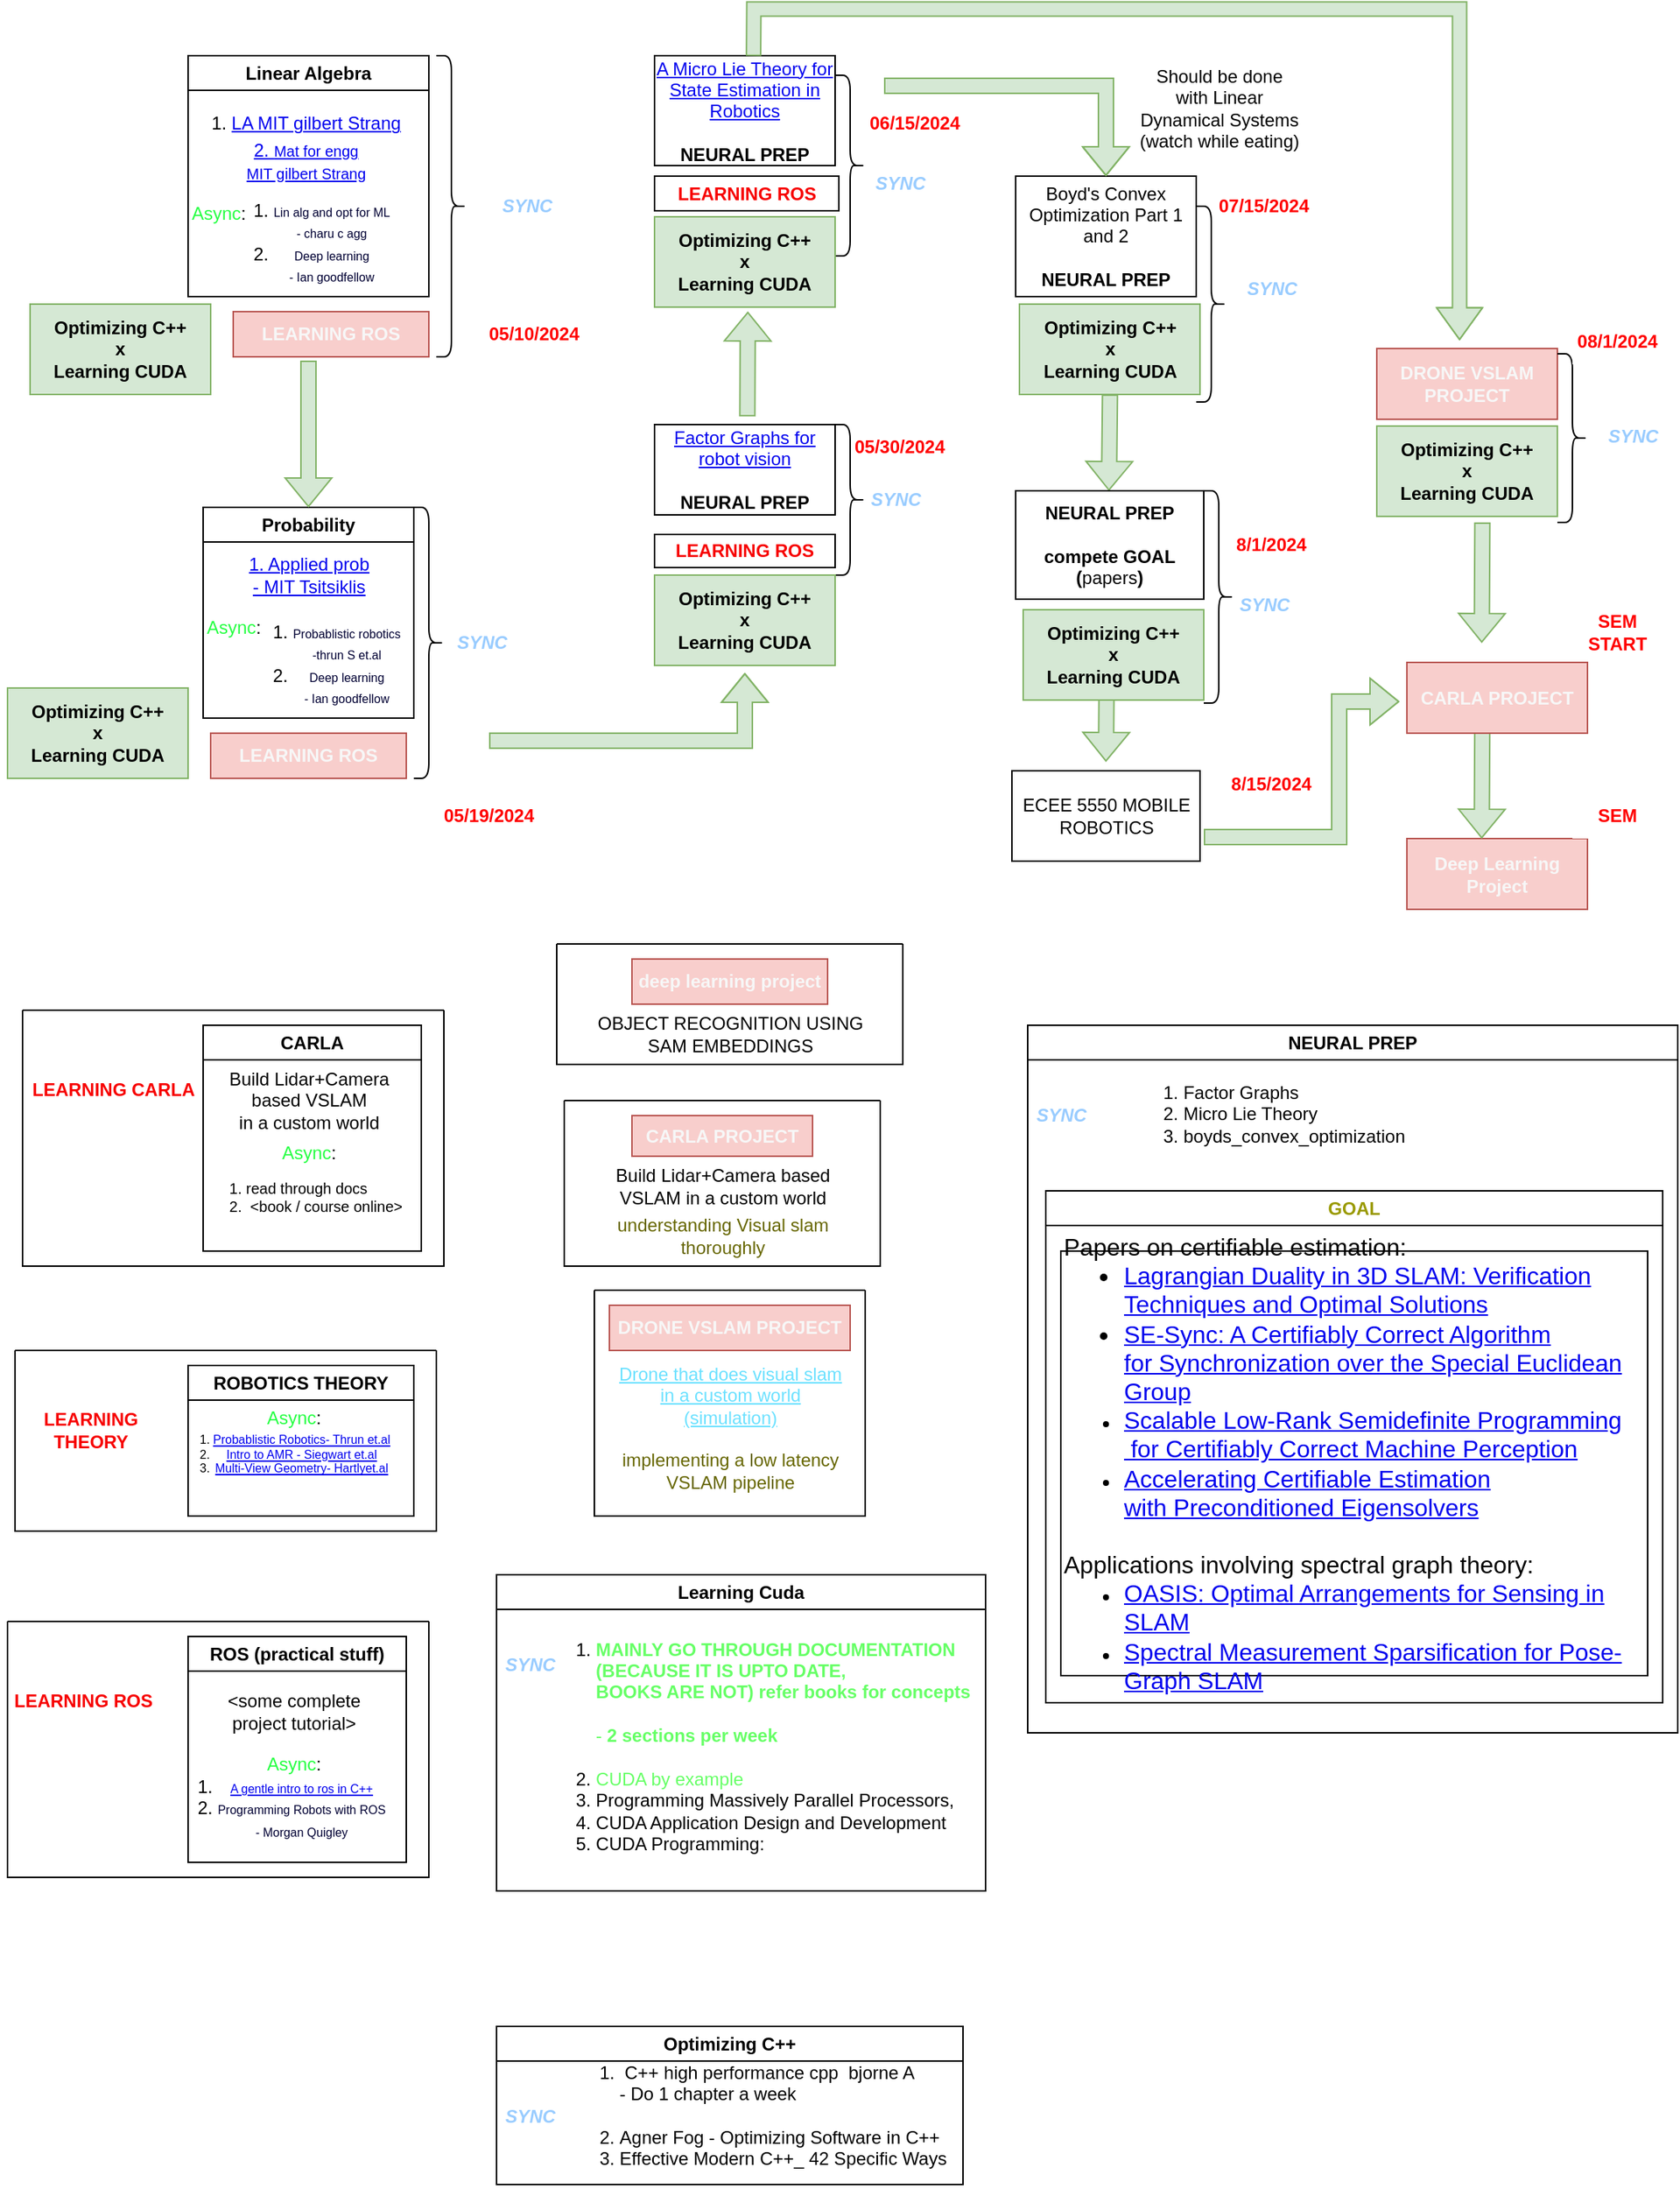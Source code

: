 <mxfile version="24.3.1" type="github">
  <diagram id="C5RBs43oDa-KdzZeNtuy" name="Page-1">
    <mxGraphModel dx="-995" dy="336" grid="1" gridSize="10" guides="1" tooltips="1" connect="1" arrows="1" fold="1" page="1" pageScale="1" pageWidth="827" pageHeight="1169" math="0" shadow="0">
      <root>
        <mxCell id="WIyWlLk6GJQsqaUBKTNV-0" />
        <mxCell id="WIyWlLk6GJQsqaUBKTNV-1" parent="WIyWlLk6GJQsqaUBKTNV-0" />
        <mxCell id="WCqFs-Lxz6n811bPiyBm-0" value="Learning Cuda" style="swimlane;whiteSpace=wrap;html=1;" parent="WIyWlLk6GJQsqaUBKTNV-1" vertex="1">
          <mxGeometry x="2280" y="1210" width="325" height="210" as="geometry" />
        </mxCell>
        <mxCell id="WCqFs-Lxz6n811bPiyBm-3" value="&lt;ol&gt;&lt;li style=&quot;text-align: left;&quot;&gt;&lt;span style=&quot;background-color: initial;&quot;&gt;&lt;font color=&quot;#66ff66&quot;&gt;&lt;b&gt;MAINLY GO THROUGH DOCUMENTATION &lt;/b&gt;&lt;br&gt;&lt;b&gt;(BECAUSE IT IS UPTO DATE, &lt;/b&gt;&lt;br&gt;&lt;b&gt;BOOKS ARE NOT) refer books for concepts&lt;/b&gt;&lt;br&gt;&lt;br&gt;- &lt;b&gt;2 sections per week&lt;br&gt;&lt;br&gt;&lt;/b&gt;&lt;/font&gt;&lt;/span&gt;&lt;/li&gt;&lt;li style=&quot;text-align: left;&quot;&gt;&lt;span style=&quot;background-color: initial;&quot;&gt;&lt;font color=&quot;#66ff66&quot;&gt;CUDA by example&lt;/font&gt;&lt;/span&gt;&lt;/li&gt;&lt;li style=&quot;text-align: left;&quot;&gt;&lt;span style=&quot;background-color: initial;&quot;&gt;Programming Massively Parallel Processors,&lt;/span&gt;&lt;br&gt;&lt;/li&gt;&lt;li style=&quot;text-align: left;&quot;&gt;CUDA Application Design and Development&amp;nbsp;&lt;br&gt;&lt;/li&gt;&lt;li style=&quot;text-align: left;&quot;&gt;CUDA Programming:&amp;nbsp;&lt;br&gt;&lt;/li&gt;&lt;/ol&gt;" style="text;html=1;align=center;verticalAlign=middle;resizable=0;points=[];autosize=1;strokeColor=none;fillColor=none;spacingTop=-7;spacingBottom=-4;" parent="WCqFs-Lxz6n811bPiyBm-0" vertex="1">
          <mxGeometry x="15" y="30" width="310" height="170" as="geometry" />
        </mxCell>
        <mxCell id="WCqFs-Lxz6n811bPiyBm-298" value="&lt;b&gt;&lt;font color=&quot;#99ccff&quot;&gt;&lt;i&gt;SYNC&lt;/i&gt;&lt;/font&gt;&lt;/b&gt;" style="text;html=1;align=center;verticalAlign=middle;resizable=0;points=[];autosize=1;strokeColor=none;fillColor=none;" parent="WCqFs-Lxz6n811bPiyBm-0" vertex="1">
          <mxGeometry x="-8" y="45" width="60" height="30" as="geometry" />
        </mxCell>
        <mxCell id="WCqFs-Lxz6n811bPiyBm-224" value="Probability" style="swimlane;whiteSpace=wrap;html=1;" parent="WIyWlLk6GJQsqaUBKTNV-1" vertex="1">
          <mxGeometry x="2085" y="501" width="140" height="140" as="geometry" />
        </mxCell>
        <mxCell id="WCqFs-Lxz6n811bPiyBm-225" value="&lt;a href=&quot;https://ocw.mit.edu/courses/6-041-probabilistic-systems-analysis-and-applied-probability-fall-2010/video_galleries/video-lectures/&quot;&gt;1. Applied prob&lt;br&gt;- MIT Tsitsiklis&lt;/a&gt;" style="text;html=1;align=center;verticalAlign=middle;resizable=0;points=[];autosize=1;strokeColor=none;fillColor=none;" parent="WCqFs-Lxz6n811bPiyBm-224" vertex="1">
          <mxGeometry x="20" y="25" width="100" height="40" as="geometry" />
        </mxCell>
        <mxCell id="WCqFs-Lxz6n811bPiyBm-226" value="&lt;ol&gt;&lt;li&gt;&lt;font style=&quot;font-size: 8px;&quot; color=&quot;#000033&quot;&gt;Probablistic robotics&lt;br&gt;-thrun S et.al&lt;br&gt;&lt;/font&gt;&lt;/li&gt;&lt;li&gt;&lt;font style=&quot;font-size: 8px;&quot; color=&quot;#000033&quot;&gt;Deep learning &lt;br&gt;- Ian goodfellow&lt;br&gt;&lt;/font&gt;&lt;/li&gt;&lt;/ol&gt;" style="text;html=1;align=center;verticalAlign=middle;resizable=0;points=[];autosize=1;strokeColor=none;fillColor=none;spacingTop=-7;spacingBottom=-4;" parent="WCqFs-Lxz6n811bPiyBm-224" vertex="1">
          <mxGeometry x="10" y="65" width="130" height="80" as="geometry" />
        </mxCell>
        <mxCell id="WCqFs-Lxz6n811bPiyBm-227" value="&lt;a href=&quot;https://www.cs.cmu.edu/~kaess/pub/Dellaert17fnt.pdf&quot;&gt;Factor Graphs for robot vision&lt;/a&gt;&lt;br&gt;&lt;br&gt;&lt;b&gt;NEURAL PREP&lt;/b&gt;" style="rounded=0;whiteSpace=wrap;html=1;" parent="WIyWlLk6GJQsqaUBKTNV-1" vertex="1">
          <mxGeometry x="2385" y="446" width="120" height="60" as="geometry" />
        </mxCell>
        <mxCell id="WCqFs-Lxz6n811bPiyBm-228" value="&lt;a href=&quot;https://arxiv.org/pdf/1812.015.pdf&quot;&gt;A Micro Lie Theory for State Estimation in Robotics&lt;/a&gt;&lt;br&gt;&lt;br&gt;&lt;b&gt;NEURAL PREP&lt;/b&gt;" style="rounded=0;whiteSpace=wrap;html=1;" parent="WIyWlLk6GJQsqaUBKTNV-1" vertex="1">
          <mxGeometry x="2385" y="201" width="120" height="73" as="geometry" />
        </mxCell>
        <mxCell id="WCqFs-Lxz6n811bPiyBm-229" value="Linear Algebra" style="swimlane;whiteSpace=wrap;html=1;" parent="WIyWlLk6GJQsqaUBKTNV-1" vertex="1">
          <mxGeometry x="2075" y="201" width="160" height="160" as="geometry" />
        </mxCell>
        <mxCell id="WCqFs-Lxz6n811bPiyBm-230" value="1. &lt;a href=&quot;https://ocw.mit.edu/courses/18-06sc-linear-algebra-fall-2011/&quot;&gt;LA MIT gilbert Strang&lt;/a&gt;" style="text;html=1;align=center;verticalAlign=middle;resizable=0;points=[];autosize=1;strokeColor=none;fillColor=none;" parent="WCqFs-Lxz6n811bPiyBm-229" vertex="1">
          <mxGeometry x="2.5" y="30" width="150" height="30" as="geometry" />
        </mxCell>
        <mxCell id="WCqFs-Lxz6n811bPiyBm-231" value="&lt;font color=&quot;#26ff43&quot;&gt;Async&lt;/font&gt;:" style="text;html=1;align=center;verticalAlign=middle;resizable=0;points=[];autosize=1;strokeColor=none;fillColor=none;" parent="WCqFs-Lxz6n811bPiyBm-229" vertex="1">
          <mxGeometry x="-10" y="90" width="60" height="30" as="geometry" />
        </mxCell>
        <mxCell id="WCqFs-Lxz6n811bPiyBm-232" value="&lt;ol&gt;&lt;li&gt;&lt;font style=&quot;font-size: 8px;&quot; color=&quot;#000033&quot;&gt;Lin alg and opt for ML&lt;br&gt;- charu c agg&lt;/font&gt;&lt;/li&gt;&lt;li&gt;&lt;font style=&quot;font-size: 8px;&quot; color=&quot;#000033&quot;&gt;Deep learning &lt;br&gt;- Ian goodfellow&lt;br&gt;&lt;/font&gt;&lt;/li&gt;&lt;/ol&gt;" style="text;html=1;align=center;verticalAlign=middle;resizable=0;points=[];autosize=1;strokeColor=none;fillColor=none;spacingTop=-7;spacingBottom=-4;" parent="WCqFs-Lxz6n811bPiyBm-229" vertex="1">
          <mxGeometry x="5" y="85" width="140" height="80" as="geometry" />
        </mxCell>
        <mxCell id="WCqFs-Lxz6n811bPiyBm-233" value="&lt;a href=&quot;https://ocw.mit.edu/courses/18-065-matrix-methods-in-data-analysis-signal-processing-and-machine-learning-spring-2018/&quot;&gt;2. &lt;font style=&quot;font-size: 10px;&quot;&gt;Mat for engg &lt;br&gt;MIT gilbert Strang&lt;/font&gt;&lt;/a&gt;" style="text;html=1;align=center;verticalAlign=middle;resizable=0;points=[];autosize=1;strokeColor=none;fillColor=none;" parent="WCqFs-Lxz6n811bPiyBm-229" vertex="1">
          <mxGeometry x="27.5" y="50" width="100" height="40" as="geometry" />
        </mxCell>
        <mxCell id="WCqFs-Lxz6n811bPiyBm-234" value="" style="shape=curlyBracket;whiteSpace=wrap;html=1;rounded=1;flipH=1;labelPosition=right;verticalLabelPosition=middle;align=left;verticalAlign=middle;size=0.5;" parent="WIyWlLk6GJQsqaUBKTNV-1" vertex="1">
          <mxGeometry x="2505" y="446" width="20" height="100" as="geometry" />
        </mxCell>
        <mxCell id="WCqFs-Lxz6n811bPiyBm-235" value="&lt;b&gt;&lt;font color=&quot;#99ccff&quot;&gt;&lt;i&gt;SYNC&lt;/i&gt;&lt;/font&gt;&lt;/b&gt;" style="text;html=1;align=center;verticalAlign=middle;resizable=0;points=[];autosize=1;strokeColor=none;fillColor=none;" parent="WIyWlLk6GJQsqaUBKTNV-1" vertex="1">
          <mxGeometry x="2515" y="481" width="60" height="30" as="geometry" />
        </mxCell>
        <mxCell id="WCqFs-Lxz6n811bPiyBm-236" value="ROBOTICS THEORY" style="swimlane;whiteSpace=wrap;html=1;" parent="WIyWlLk6GJQsqaUBKTNV-1" vertex="1">
          <mxGeometry x="2075" y="1071" width="150" height="100" as="geometry" />
        </mxCell>
        <mxCell id="WCqFs-Lxz6n811bPiyBm-237" value="&lt;font color=&quot;#26ff43&quot;&gt;Async&lt;/font&gt;:" style="text;html=1;align=center;verticalAlign=middle;resizable=0;points=[];autosize=1;strokeColor=none;fillColor=none;" parent="WCqFs-Lxz6n811bPiyBm-236" vertex="1">
          <mxGeometry x="40" y="20" width="60" height="30" as="geometry" />
        </mxCell>
        <mxCell id="WCqFs-Lxz6n811bPiyBm-238" value="" style="swimlane;startSize=0;" parent="WIyWlLk6GJQsqaUBKTNV-1" vertex="1">
          <mxGeometry x="1960" y="1061" width="280" height="120" as="geometry" />
        </mxCell>
        <mxCell id="WCqFs-Lxz6n811bPiyBm-239" value="&lt;ol style=&quot;font-size: 8px;&quot;&gt;&lt;li&gt;&lt;font color=&quot;#000033&quot; style=&quot;font-size: 8px;&quot;&gt;&lt;a href=&quot;https://docs.ufpr.br/~danielsantos/ProbabilisticRobotics.pdf&quot;&gt;Probablistic Robotics- Thrun et.al&lt;/a&gt;&lt;/font&gt;&lt;br&gt;&lt;/li&gt;&lt;li&gt;&lt;font style=&quot;font-size: 8px;&quot; color=&quot;#000033&quot;&gt;&lt;a href=&quot;https://www.ucg.ac.me/skladiste/blog_13268/objava_56689/fajlovi/Introduction%20to%20Autonomous%20Mobile%20Robots%20book.pdf&quot;&gt;Intro to AMR - Siegwart et.al&lt;/a&gt;&lt;/font&gt;&lt;/li&gt;&lt;li&gt;&lt;a href=&quot;http://www.r-5.org/files/books/computers/algo-list/image-processing/vision/Richard_Hartley_Andrew_Zisserman-Multiple_View_Geometry_in_Computer_Vision-EN.pdf&quot;&gt;&lt;font style=&quot;font-size: 8px;&quot;&gt;Multi-View Geometry- Hartlyet.al&lt;br&gt;&lt;/font&gt;&lt;/a&gt;&lt;font color=&quot;#b5739d&quot;&gt;&lt;/font&gt;&lt;/li&gt;&lt;/ol&gt;" style="text;html=1;align=center;verticalAlign=middle;resizable=0;points=[];autosize=1;strokeColor=none;fillColor=none;spacingTop=-7;spacingBottom=-4;" parent="WCqFs-Lxz6n811bPiyBm-238" vertex="1">
          <mxGeometry x="80" y="50" width="180" height="40" as="geometry" />
        </mxCell>
        <mxCell id="WCqFs-Lxz6n811bPiyBm-240" value="&lt;font color=&quot;#f70000&quot;&gt;&lt;b&gt;LEARNING &lt;br&gt;THEORY&lt;br&gt;&lt;/b&gt;&lt;/font&gt;" style="text;html=1;align=center;verticalAlign=middle;resizable=0;points=[];autosize=1;strokeColor=none;fillColor=none;" parent="WIyWlLk6GJQsqaUBKTNV-1" vertex="1">
          <mxGeometry x="1970" y="1094" width="80" height="40" as="geometry" />
        </mxCell>
        <mxCell id="WCqFs-Lxz6n811bPiyBm-242" value="" style="shape=curlyBracket;whiteSpace=wrap;html=1;rounded=1;flipH=1;labelPosition=right;verticalLabelPosition=middle;align=left;verticalAlign=middle;size=0.5;" parent="WIyWlLk6GJQsqaUBKTNV-1" vertex="1">
          <mxGeometry x="2505" y="214" width="20" height="120" as="geometry" />
        </mxCell>
        <mxCell id="WCqFs-Lxz6n811bPiyBm-243" value="&lt;b&gt;&lt;font color=&quot;#99ccff&quot;&gt;&lt;i&gt;SYNC&lt;/i&gt;&lt;/font&gt;&lt;/b&gt;" style="text;html=1;align=center;verticalAlign=middle;resizable=0;points=[];autosize=1;strokeColor=none;fillColor=none;" parent="WIyWlLk6GJQsqaUBKTNV-1" vertex="1">
          <mxGeometry x="2517.5" y="271" width="60" height="30" as="geometry" />
        </mxCell>
        <mxCell id="WCqFs-Lxz6n811bPiyBm-245" value="&lt;b&gt;CARLA&lt;/b&gt;" style="swimlane;whiteSpace=wrap;html=1;" parent="WIyWlLk6GJQsqaUBKTNV-1" vertex="1">
          <mxGeometry x="2085" y="845" width="145" height="150" as="geometry" />
        </mxCell>
        <mxCell id="WCqFs-Lxz6n811bPiyBm-246" value="&lt;font color=&quot;#26ff43&quot;&gt;Async&lt;/font&gt;:" style="text;html=1;align=center;verticalAlign=middle;resizable=0;points=[];autosize=1;strokeColor=none;fillColor=none;" parent="WCqFs-Lxz6n811bPiyBm-245" vertex="1">
          <mxGeometry x="40" y="70" width="60" height="30" as="geometry" />
        </mxCell>
        <mxCell id="WCqFs-Lxz6n811bPiyBm-247" value="Build Lidar+Camera&lt;br&gt;based VSLAM &lt;br&gt;in a custom world" style="text;html=1;align=center;verticalAlign=middle;resizable=0;points=[];autosize=1;strokeColor=none;fillColor=none;" parent="WCqFs-Lxz6n811bPiyBm-245" vertex="1">
          <mxGeometry x="5" y="20" width="130" height="60" as="geometry" />
        </mxCell>
        <mxCell id="WCqFs-Lxz6n811bPiyBm-248" value="" style="swimlane;startSize=0;" parent="WIyWlLk6GJQsqaUBKTNV-1" vertex="1">
          <mxGeometry x="1965" y="835" width="280" height="170" as="geometry" />
        </mxCell>
        <mxCell id="WCqFs-Lxz6n811bPiyBm-249" value="&lt;font color=&quot;#f70000&quot;&gt;&lt;b&gt;LEARNING CARLA&lt;/b&gt;&lt;/font&gt;" style="text;html=1;align=center;verticalAlign=middle;resizable=0;points=[];autosize=1;strokeColor=none;fillColor=none;" parent="WCqFs-Lxz6n811bPiyBm-248" vertex="1">
          <mxGeometry y="38" width="120" height="30" as="geometry" />
        </mxCell>
        <mxCell id="WCqFs-Lxz6n811bPiyBm-250" value="&lt;ol style=&quot;font-size: 11px;&quot;&gt;&lt;li style=&quot;font-size: 10px;&quot;&gt;&lt;div align=&quot;left&quot;&gt;&lt;font style=&quot;font-size: 10px;&quot;&gt;read through docs&lt;/font&gt;&lt;/div&gt;&lt;/li&gt;&lt;li style=&quot;font-size: 10px;&quot;&gt;&lt;div align=&quot;left&quot;&gt;&lt;font style=&quot;font-size: 10px;&quot;&gt;&amp;nbsp;&amp;lt;book / course online&amp;gt;&lt;/font&gt;&lt;/div&gt;&lt;/li&gt;&lt;/ol&gt;" style="text;html=1;align=center;verticalAlign=middle;resizable=0;points=[];autosize=1;strokeColor=none;fillColor=none;spacingTop=-7;spacingBottom=-4;" parent="WCqFs-Lxz6n811bPiyBm-248" vertex="1">
          <mxGeometry x="95" y="105" width="170" height="40" as="geometry" />
        </mxCell>
        <mxCell id="WCqFs-Lxz6n811bPiyBm-251" value="" style="swimlane;startSize=0;" parent="WIyWlLk6GJQsqaUBKTNV-1" vertex="1">
          <mxGeometry x="2325" y="895" width="210" height="110" as="geometry" />
        </mxCell>
        <mxCell id="WCqFs-Lxz6n811bPiyBm-252" value="&lt;font color=&quot;#f7f7f7&quot;&gt;&lt;b&gt;CARLA PROJECT&lt;br&gt;&lt;/b&gt;&lt;/font&gt;" style="whiteSpace=wrap;html=1;fillColor=#f8cecc;strokeColor=#b85450;" parent="WCqFs-Lxz6n811bPiyBm-251" vertex="1">
          <mxGeometry x="45" y="10" width="120" height="27" as="geometry" />
        </mxCell>
        <mxCell id="WCqFs-Lxz6n811bPiyBm-253" value="Build Lidar+Camera based &lt;br&gt;VSLAM in a custom world" style="text;html=1;align=center;verticalAlign=middle;resizable=0;points=[];autosize=1;strokeColor=none;fillColor=none;" parent="WCqFs-Lxz6n811bPiyBm-251" vertex="1">
          <mxGeometry x="20" y="37" width="170" height="40" as="geometry" />
        </mxCell>
        <mxCell id="WCqFs-Lxz6n811bPiyBm-254" value="&lt;font color=&quot;#666600&quot;&gt;understanding Visual slam &lt;br&gt;thoroughly&lt;br&gt;&lt;/font&gt;" style="text;html=1;align=center;verticalAlign=middle;resizable=0;points=[];autosize=1;strokeColor=none;fillColor=none;" parent="WCqFs-Lxz6n811bPiyBm-251" vertex="1">
          <mxGeometry x="20" y="70" width="170" height="40" as="geometry" />
        </mxCell>
        <mxCell id="WCqFs-Lxz6n811bPiyBm-255" value="" style="swimlane;startSize=0;" parent="WIyWlLk6GJQsqaUBKTNV-1" vertex="1">
          <mxGeometry x="2345" y="1021" width="180" height="150" as="geometry" />
        </mxCell>
        <mxCell id="WCqFs-Lxz6n811bPiyBm-256" value="&lt;font color=&quot;#f7f7f7&quot;&gt;&lt;b&gt;DRONE VSLAM PROJECT&lt;br&gt;&lt;/b&gt;&lt;/font&gt;" style="whiteSpace=wrap;html=1;fillColor=#f8cecc;strokeColor=#b85450;" parent="WCqFs-Lxz6n811bPiyBm-255" vertex="1">
          <mxGeometry x="10" y="10" width="160" height="30" as="geometry" />
        </mxCell>
        <UserObject label="&lt;font color=&quot;#6be1ff&quot;&gt;&lt;u&gt;Drone that does visual slam&lt;br&gt;in a custom world&lt;br&gt;(simulation)&lt;/u&gt;&lt;/font&gt;" link="https://github.com/TimboKZ/caltech_samaritan" id="WCqFs-Lxz6n811bPiyBm-257">
          <mxCell style="text;html=1;align=center;verticalAlign=middle;resizable=0;points=[];autosize=1;strokeColor=none;fillColor=none;" parent="WCqFs-Lxz6n811bPiyBm-255" vertex="1">
            <mxGeometry x="5" y="40" width="170" height="60" as="geometry" />
          </mxCell>
        </UserObject>
        <mxCell id="WCqFs-Lxz6n811bPiyBm-258" value="&lt;font color=&quot;#666600&quot;&gt;implementing a low latency&lt;br&gt;VSLAM pipeline&lt;br&gt;&lt;/font&gt;" style="text;html=1;align=center;verticalAlign=middle;resizable=0;points=[];autosize=1;strokeColor=none;fillColor=none;" parent="WCqFs-Lxz6n811bPiyBm-255" vertex="1">
          <mxGeometry x="5" y="100" width="170" height="40" as="geometry" />
        </mxCell>
        <UserObject label="Boyd&#39;s Convex Optimization Part 1 and 2&lt;br&gt;&lt;br&gt;&lt;b&gt;NEURAL PREP&lt;/b&gt;" link="https://www.youtube.com/playlist?list=PLoROMvodv4rMJqxxviPa4AmDClvcbHi6h" id="WCqFs-Lxz6n811bPiyBm-259">
          <mxCell style="rounded=0;whiteSpace=wrap;html=1;" parent="WIyWlLk6GJQsqaUBKTNV-1" vertex="1">
            <mxGeometry x="2625" y="281" width="120" height="80" as="geometry" />
          </mxCell>
        </UserObject>
        <mxCell id="WCqFs-Lxz6n811bPiyBm-260" value="" style="shape=curlyBracket;whiteSpace=wrap;html=1;rounded=1;flipH=1;labelPosition=right;verticalLabelPosition=middle;align=left;verticalAlign=middle;size=0.5;" parent="WIyWlLk6GJQsqaUBKTNV-1" vertex="1">
          <mxGeometry x="2745" y="301" width="20" height="130" as="geometry" />
        </mxCell>
        <mxCell id="WCqFs-Lxz6n811bPiyBm-264" value="&lt;b style=&quot;color: rgb(247, 247, 247);&quot;&gt;DRONE VSLAM PROJECT&lt;/b&gt;&lt;font color=&quot;#f7f7f7&quot;&gt;&lt;b&gt;&lt;br&gt;&lt;/b&gt;&lt;/font&gt;" style="whiteSpace=wrap;html=1;fillColor=#f8cecc;strokeColor=#b85450;" parent="WIyWlLk6GJQsqaUBKTNV-1" vertex="1">
          <mxGeometry x="2865" y="395.5" width="120" height="47" as="geometry" />
        </mxCell>
        <mxCell id="WCqFs-Lxz6n811bPiyBm-265" value="&lt;font color=&quot;#26ff43&quot;&gt;Async&lt;/font&gt;:" style="text;html=1;align=center;verticalAlign=middle;resizable=0;points=[];autosize=1;strokeColor=none;fillColor=none;" parent="WIyWlLk6GJQsqaUBKTNV-1" vertex="1">
          <mxGeometry x="2075" y="566" width="60" height="30" as="geometry" />
        </mxCell>
        <mxCell id="WCqFs-Lxz6n811bPiyBm-266" value="" style="swimlane;startSize=0;" parent="WIyWlLk6GJQsqaUBKTNV-1" vertex="1">
          <mxGeometry x="2320" y="791" width="230" height="80" as="geometry" />
        </mxCell>
        <mxCell id="WCqFs-Lxz6n811bPiyBm-267" value="&lt;font color=&quot;#f7f7f7&quot;&gt;&lt;b&gt;deep learning project&lt;br&gt;&lt;/b&gt;&lt;/font&gt;" style="whiteSpace=wrap;html=1;fillColor=#f8cecc;strokeColor=#b85450;" parent="WCqFs-Lxz6n811bPiyBm-266" vertex="1">
          <mxGeometry x="50" y="10" width="130" height="30" as="geometry" />
        </mxCell>
        <mxCell id="WCqFs-Lxz6n811bPiyBm-268" value="OBJECT RECOGNITION USING &lt;br&gt;SAM EMBEDDINGS" style="text;html=1;align=center;verticalAlign=middle;resizable=0;points=[];autosize=1;strokeColor=none;fillColor=none;" parent="WCqFs-Lxz6n811bPiyBm-266" vertex="1">
          <mxGeometry x="15" y="40" width="200" height="40" as="geometry" />
        </mxCell>
        <mxCell id="WCqFs-Lxz6n811bPiyBm-269" value="" style="shape=curlyBracket;whiteSpace=wrap;html=1;rounded=1;flipH=1;labelPosition=right;verticalLabelPosition=middle;align=left;verticalAlign=middle;size=0.5;" parent="WIyWlLk6GJQsqaUBKTNV-1" vertex="1">
          <mxGeometry x="2240" y="201" width="20" height="200" as="geometry" />
        </mxCell>
        <mxCell id="WCqFs-Lxz6n811bPiyBm-270" value="&lt;b&gt;&lt;font color=&quot;#99ccff&quot;&gt;&lt;i&gt;SYNC&lt;/i&gt;&lt;/font&gt;&lt;/b&gt;" style="text;html=1;align=center;verticalAlign=middle;resizable=0;points=[];autosize=1;strokeColor=none;fillColor=none;" parent="WIyWlLk6GJQsqaUBKTNV-1" vertex="1">
          <mxGeometry x="2270" y="286" width="60" height="30" as="geometry" />
        </mxCell>
        <mxCell id="WCqFs-Lxz6n811bPiyBm-271" value="" style="shape=curlyBracket;whiteSpace=wrap;html=1;rounded=1;flipH=1;labelPosition=right;verticalLabelPosition=middle;align=left;verticalAlign=middle;size=0.5;" parent="WIyWlLk6GJQsqaUBKTNV-1" vertex="1">
          <mxGeometry x="2225" y="501" width="20" height="180" as="geometry" />
        </mxCell>
        <mxCell id="WCqFs-Lxz6n811bPiyBm-272" value="&lt;b&gt;&lt;font color=&quot;#99ccff&quot;&gt;&lt;i&gt;SYNC&lt;/i&gt;&lt;/font&gt;&lt;/b&gt;" style="text;html=1;align=center;verticalAlign=middle;resizable=0;points=[];autosize=1;strokeColor=none;fillColor=none;" parent="WIyWlLk6GJQsqaUBKTNV-1" vertex="1">
          <mxGeometry x="2240" y="576" width="60" height="30" as="geometry" />
        </mxCell>
        <mxCell id="WCqFs-Lxz6n811bPiyBm-273" value="&lt;font color=&quot;#f7f7f7&quot;&gt;&lt;b&gt;LEARNING ROS&lt;/b&gt;&lt;/font&gt;" style="whiteSpace=wrap;html=1;fillColor=#f8cecc;strokeColor=#b85450;" parent="WIyWlLk6GJQsqaUBKTNV-1" vertex="1">
          <mxGeometry x="2105" y="371" width="130" height="30" as="geometry" />
        </mxCell>
        <mxCell id="WCqFs-Lxz6n811bPiyBm-276" value="ROS (practical stuff)" style="swimlane;whiteSpace=wrap;html=1;" parent="WIyWlLk6GJQsqaUBKTNV-1" vertex="1">
          <mxGeometry x="2075" y="1251" width="145" height="150" as="geometry" />
        </mxCell>
        <mxCell id="WCqFs-Lxz6n811bPiyBm-277" value="&lt;font color=&quot;#26ff43&quot;&gt;Async&lt;/font&gt;:" style="text;html=1;align=center;verticalAlign=middle;resizable=0;points=[];autosize=1;strokeColor=none;fillColor=none;" parent="WCqFs-Lxz6n811bPiyBm-276" vertex="1">
          <mxGeometry x="40" y="70" width="60" height="30" as="geometry" />
        </mxCell>
        <mxCell id="WCqFs-Lxz6n811bPiyBm-278" value="&amp;lt;some complete &lt;br&gt;project tutorial&amp;gt;" style="text;html=1;align=center;verticalAlign=middle;resizable=0;points=[];autosize=1;strokeColor=none;fillColor=none;" parent="WCqFs-Lxz6n811bPiyBm-276" vertex="1">
          <mxGeometry x="10" y="30" width="120" height="40" as="geometry" />
        </mxCell>
        <mxCell id="WCqFs-Lxz6n811bPiyBm-279" value="&lt;ol&gt;&lt;li&gt;&lt;font color=&quot;#000033&quot; style=&quot;font-size: 8px;&quot;&gt;&lt;a href=&quot;https://jokane.net/agitr/&quot;&gt;A gentle intro to ros in C++&lt;/a&gt;&lt;/font&gt;&lt;/li&gt;&lt;li&gt;&lt;font color=&quot;#000033&quot; style=&quot;font-size: 8px;&quot;&gt;Programming Robots with ROS &lt;br&gt;- Morgan Quigley&lt;br&gt;&lt;/font&gt;&lt;/li&gt;&lt;/ol&gt;" style="text;html=1;align=center;verticalAlign=middle;resizable=0;points=[];autosize=1;strokeColor=none;fillColor=none;spacingTop=-7;spacingBottom=-4;" parent="WCqFs-Lxz6n811bPiyBm-276" vertex="1">
          <mxGeometry x="-35" y="80" width="180" height="70" as="geometry" />
        </mxCell>
        <mxCell id="WCqFs-Lxz6n811bPiyBm-280" value="" style="swimlane;startSize=0;" parent="WIyWlLk6GJQsqaUBKTNV-1" vertex="1">
          <mxGeometry x="1955" y="1241" width="280" height="170" as="geometry" />
        </mxCell>
        <mxCell id="WCqFs-Lxz6n811bPiyBm-281" value="&lt;font color=&quot;#f70000&quot;&gt;&lt;b&gt;LEARNING ROS&lt;br&gt;&lt;/b&gt;&lt;/font&gt;" style="text;html=1;align=center;verticalAlign=middle;resizable=0;points=[];autosize=1;strokeColor=none;fillColor=none;" parent="WIyWlLk6GJQsqaUBKTNV-1" vertex="1">
          <mxGeometry x="1950" y="1279" width="110" height="30" as="geometry" />
        </mxCell>
        <mxCell id="WCqFs-Lxz6n811bPiyBm-282" value="&lt;b style=&quot;color: rgb(247, 0, 0);&quot;&gt;LEARNING ROS&lt;/b&gt;&lt;font color=&quot;#f70000&quot;&gt;&lt;b&gt;&lt;br&gt;&lt;/b&gt;&lt;/font&gt;" style="rounded=0;whiteSpace=wrap;html=1;" parent="WIyWlLk6GJQsqaUBKTNV-1" vertex="1">
          <mxGeometry x="2385" y="519" width="120" height="22" as="geometry" />
        </mxCell>
        <mxCell id="WCqFs-Lxz6n811bPiyBm-284" value="&lt;b style=&quot;color: rgb(247, 0, 0);&quot;&gt;LEARNING ROS&lt;/b&gt;&lt;font color=&quot;#f70000&quot;&gt;&lt;b&gt;&lt;br&gt;&lt;/b&gt;&lt;/font&gt;" style="rounded=0;whiteSpace=wrap;html=1;" parent="WIyWlLk6GJQsqaUBKTNV-1" vertex="1">
          <mxGeometry x="2385" y="281" width="122.5" height="23" as="geometry" />
        </mxCell>
        <mxCell id="WCqFs-Lxz6n811bPiyBm-286" value="" style="shape=flexArrow;endArrow=classic;html=1;rounded=0;fillColor=#d5e8d4;strokeColor=#82b366;entryX=0.5;entryY=0;entryDx=0;entryDy=0;" parent="WIyWlLk6GJQsqaUBKTNV-1" target="WCqFs-Lxz6n811bPiyBm-224" edge="1">
          <mxGeometry width="50" height="50" relative="1" as="geometry">
            <mxPoint x="2155" y="403.5" as="sourcePoint" />
            <mxPoint x="2155" y="491" as="targetPoint" />
          </mxGeometry>
        </mxCell>
        <mxCell id="WCqFs-Lxz6n811bPiyBm-287" value="" style="shape=flexArrow;endArrow=classic;html=1;rounded=0;fillColor=#d5e8d4;strokeColor=#82b366;" parent="WIyWlLk6GJQsqaUBKTNV-1" edge="1">
          <mxGeometry width="50" height="50" relative="1" as="geometry">
            <mxPoint x="2275" y="656" as="sourcePoint" />
            <mxPoint x="2445" y="611" as="targetPoint" />
            <Array as="points">
              <mxPoint x="2445" y="656" />
            </Array>
          </mxGeometry>
        </mxCell>
        <mxCell id="WCqFs-Lxz6n811bPiyBm-288" value="" style="shape=flexArrow;endArrow=classic;html=1;rounded=0;fillColor=#d5e8d4;strokeColor=#82b366;exitX=0.514;exitY=-0.089;exitDx=0;exitDy=0;exitPerimeter=0;" parent="WIyWlLk6GJQsqaUBKTNV-1" source="WCqFs-Lxz6n811bPiyBm-227" edge="1">
          <mxGeometry width="50" height="50" relative="1" as="geometry">
            <mxPoint x="2447.2" y="411.64" as="sourcePoint" />
            <mxPoint x="2447" y="371" as="targetPoint" />
          </mxGeometry>
        </mxCell>
        <mxCell id="WCqFs-Lxz6n811bPiyBm-289" value="" style="shape=flexArrow;endArrow=classic;html=1;rounded=0;fillColor=#d5e8d4;strokeColor=#82b366;entryX=0.5;entryY=0;entryDx=0;entryDy=0;" parent="WIyWlLk6GJQsqaUBKTNV-1" target="WCqFs-Lxz6n811bPiyBm-259" edge="1">
          <mxGeometry width="50" height="50" relative="1" as="geometry">
            <mxPoint x="2537.5" y="221" as="sourcePoint" />
            <mxPoint x="2737.5" y="331" as="targetPoint" />
            <Array as="points">
              <mxPoint x="2685" y="221" />
            </Array>
          </mxGeometry>
        </mxCell>
        <mxCell id="WCqFs-Lxz6n811bPiyBm-290" value="" style="shape=flexArrow;endArrow=classic;html=1;rounded=0;fillColor=#d5e8d4;strokeColor=#82b366;entryX=0.5;entryY=0;entryDx=0;entryDy=0;exitX=0.5;exitY=1;exitDx=0;exitDy=0;" parent="WIyWlLk6GJQsqaUBKTNV-1" edge="1">
          <mxGeometry width="50" height="50" relative="1" as="geometry">
            <mxPoint x="2935.17" y="511" as="sourcePoint" />
            <mxPoint x="2934.74" y="591" as="targetPoint" />
          </mxGeometry>
        </mxCell>
        <mxCell id="WCqFs-Lxz6n811bPiyBm-291" value="&lt;font color=&quot;#ff0000&quot;&gt;&lt;b&gt;05/10/2024&lt;/b&gt;&lt;/font&gt;" style="text;html=1;align=center;verticalAlign=middle;whiteSpace=wrap;rounded=0;fillColor=default;" parent="WIyWlLk6GJQsqaUBKTNV-1" vertex="1">
          <mxGeometry x="2275" y="371" width="60" height="30" as="geometry" />
        </mxCell>
        <mxCell id="WCqFs-Lxz6n811bPiyBm-292" value="&lt;font color=&quot;#ff0000&quot;&gt;&lt;b&gt;05/19/2024&lt;/b&gt;&lt;/font&gt;" style="text;html=1;align=center;verticalAlign=middle;whiteSpace=wrap;rounded=0;fillColor=default;" parent="WIyWlLk6GJQsqaUBKTNV-1" vertex="1">
          <mxGeometry x="2245" y="691" width="60" height="30" as="geometry" />
        </mxCell>
        <mxCell id="WCqFs-Lxz6n811bPiyBm-293" value="&lt;font color=&quot;#ff0000&quot;&gt;&lt;b&gt;07/15/2024&lt;/b&gt;&lt;/font&gt;" style="text;html=1;align=center;verticalAlign=middle;whiteSpace=wrap;rounded=0;fillColor=default;" parent="WIyWlLk6GJQsqaUBKTNV-1" vertex="1">
          <mxGeometry x="2760" y="286" width="60" height="30" as="geometry" />
        </mxCell>
        <mxCell id="WCqFs-Lxz6n811bPiyBm-295" value="&lt;font color=&quot;#ff0000&quot;&gt;&lt;b&gt;05/30/2024&lt;/b&gt;&lt;/font&gt;" style="text;html=1;align=center;verticalAlign=middle;whiteSpace=wrap;rounded=0;fillColor=default;" parent="WIyWlLk6GJQsqaUBKTNV-1" vertex="1">
          <mxGeometry x="2517.5" y="446" width="60" height="30" as="geometry" />
        </mxCell>
        <mxCell id="WCqFs-Lxz6n811bPiyBm-299" value="Optimizing C++" style="swimlane;whiteSpace=wrap;html=1;" parent="WIyWlLk6GJQsqaUBKTNV-1" vertex="1">
          <mxGeometry x="2280" y="1510" width="310" height="105" as="geometry" />
        </mxCell>
        <mxCell id="WCqFs-Lxz6n811bPiyBm-300" value="&lt;ol&gt;&lt;li style=&quot;text-align: left;&quot;&gt;&lt;span style=&quot;background-color: initial;&quot;&gt;&lt;span style=&quot;font-size: 12px;&quot;&gt;&amp;nbsp;&lt;/span&gt;&lt;/span&gt;C++ high performance cpp&amp;nbsp; bjorne A&lt;br&gt;- Do 1 chapter a week&lt;br&gt;&lt;br&gt;&lt;/li&gt;&lt;li style=&quot;text-align: left;&quot;&gt;&lt;span style=&quot;font-size: 12px;&quot;&gt;Agner Fog - Optimizing Software in C++&lt;/span&gt;&lt;br&gt;&lt;/li&gt;&lt;li style=&quot;text-align: left;&quot;&gt;&lt;span style=&quot;font-size: 12px;&quot;&gt;Effective Modern C++_ 42 Specific Ways&lt;br&gt;&lt;/span&gt;&lt;/li&gt;&lt;/ol&gt;" style="text;html=1;align=center;verticalAlign=middle;resizable=0;points=[];autosize=1;strokeColor=none;fillColor=none;spacingTop=-7;spacingBottom=-4;" parent="WCqFs-Lxz6n811bPiyBm-299" vertex="1">
          <mxGeometry x="30" y="15" width="280" height="90" as="geometry" />
        </mxCell>
        <mxCell id="WCqFs-Lxz6n811bPiyBm-301" value="&lt;b&gt;&lt;font color=&quot;#99ccff&quot;&gt;&lt;i&gt;SYNC&lt;/i&gt;&lt;/font&gt;&lt;/b&gt;" style="text;html=1;align=center;verticalAlign=middle;resizable=0;points=[];autosize=1;strokeColor=none;fillColor=none;" parent="WCqFs-Lxz6n811bPiyBm-299" vertex="1">
          <mxGeometry x="-8" y="45" width="60" height="30" as="geometry" />
        </mxCell>
        <mxCell id="WCqFs-Lxz6n811bPiyBm-302" value="NEURAL PREP" style="swimlane;whiteSpace=wrap;html=1;" parent="WIyWlLk6GJQsqaUBKTNV-1" vertex="1">
          <mxGeometry x="2633" y="845" width="432" height="470" as="geometry" />
        </mxCell>
        <UserObject label="&lt;div style=&quot;text-align: left;&quot;&gt;1. Factor Graphs&lt;/div&gt;&lt;div style=&quot;text-align: left;&quot;&gt;2. Micro Lie Theory&lt;br&gt;3. boyds_convex_optimization&lt;/div&gt;" link="https://arxiv.org/pdf/1812.015" id="WCqFs-Lxz6n811bPiyBm-303">
          <mxCell style="text;html=1;align=center;verticalAlign=middle;resizable=0;points=[];autosize=1;strokeColor=none;fillColor=none;spacingTop=-7;spacingBottom=-4;" parent="WCqFs-Lxz6n811bPiyBm-302" vertex="1">
            <mxGeometry x="80" y="40" width="180" height="40" as="geometry" />
          </mxCell>
        </UserObject>
        <mxCell id="WCqFs-Lxz6n811bPiyBm-304" value="&lt;b&gt;&lt;font color=&quot;#99ccff&quot;&gt;&lt;i&gt;SYNC&lt;/i&gt;&lt;/font&gt;&lt;/b&gt;" style="text;html=1;align=center;verticalAlign=middle;resizable=0;points=[];autosize=1;strokeColor=none;fillColor=none;" parent="WCqFs-Lxz6n811bPiyBm-302" vertex="1">
          <mxGeometry x="-8" y="45" width="60" height="30" as="geometry" />
        </mxCell>
        <mxCell id="WCqFs-Lxz6n811bPiyBm-308" value="&lt;font style=&quot;&quot; color=&quot;#999900&quot;&gt;GOAL&lt;/font&gt;" style="swimlane;whiteSpace=wrap;html=1;" parent="WCqFs-Lxz6n811bPiyBm-302" vertex="1">
          <mxGeometry x="12" y="110" width="410" height="340" as="geometry" />
        </mxCell>
        <mxCell id="WCqFs-Lxz6n811bPiyBm-305" value="&lt;div style=&quot;font-size: 12pt; font-family: Aptos, Aptos_EmbeddedFont, Aptos_MSFontService, Calibri, Helvetica, sans-serif, serif, EmojiFont;&quot;&gt;Papers on certifiable estimation:&lt;/div&gt;&lt;ul style=&quot;list-style-position: initial; list-style-image: initial; margin-top: 0px; margin-bottom: 0px;&quot; data-editing-info=&quot;{&amp;quot;orderedStyleType&amp;quot;:1,&amp;quot;unorderedStyleType&amp;quot;:1}&quot;&gt;&lt;li style=&quot;font-size: 12pt; font-family: Aptos, Aptos_EmbeddedFont, Aptos_MSFontService, Calibri, Helvetica, sans-serif;&quot;&gt;&lt;div style=&quot;font-size: 12pt; font-family: Aptos, Aptos_EmbeddedFont, Aptos_MSFontService, Calibri, Helvetica, sans-serif, serif, EmojiFont;&quot;&gt;&lt;a data-linkindex=&quot;0&quot; title=&quot;&quot; id=&quot;LPlnk&quot; data-auth=&quot;VerificationFailed&quot; rel=&quot;noopener noreferrer&quot; target=&quot;_blank&quot; href=&quot;https://nam12.safelinks.protection.outlook.com/?url=https%3A%2F%2Fdavid-m-rosen.github.io%2Fpublication%2Flagrangianduality3d-iros%2F&amp;amp;data=05%7C02%7Cselvakumaran.k%40northeastern.edu%7C8b3324a4dcb84bf4007108dc5800ed8f%7Ca8eec281aaa34daeac9b9a398b9215e7%7C0%7C0%7C638482008208464834%7CUnknown%7CTWFpbGZsb3d8eyJWIjoiMC4wLjAwMDAiLCJQIjoiV2luMzIiLCJBTiI6Ik1haWwiLCJXVCI6Mn0%3D%7C0%7C%7C%7C&amp;amp;sdata=uy5QHqlsX3ec9kowpEjcKoK%2FUZZnIfYUPaPF8kh%2Fgvc%3D&amp;amp;reserved=0&quot;&gt;Lagrangian Duality in 3D SLAM: Verification &lt;br&gt;Techniques and Optimal Solutions&lt;/a&gt;&lt;/div&gt;&lt;/li&gt;&lt;li style=&quot;font-size: 12pt; font-family: Aptos, Aptos_EmbeddedFont, Aptos_MSFontService, Calibri, Helvetica, sans-serif;&quot;&gt;&lt;div style=&quot;font-size: 12pt; font-family: Aptos, Aptos_EmbeddedFont, Aptos_MSFontService, Calibri, Helvetica, sans-serif, serif, EmojiFont;&quot;&gt;&lt;a data-linkindex=&quot;1&quot; title=&quot;&quot; id=&quot;LPlnk&quot; data-auth=&quot;VerificationFailed&quot; rel=&quot;noopener noreferrer&quot; target=&quot;_blank&quot; href=&quot;https://nam12.safelinks.protection.outlook.com/?url=https%3A%2F%2Fdavid-m-rosen.github.io%2Fpublication%2Fsesync-ijrr%2F&amp;amp;data=05%7C02%7Cselvakumaran.k%40northeastern.edu%7C8b3324a4dcb84bf4007108dc5800ed8f%7Ca8eec281aaa34daeac9b9a398b9215e7%7C0%7C0%7C638482008208472766%7CUnknown%7CTWFpbGZsb3d8eyJWIjoiMC4wLjAwMDAiLCJQIjoiV2luMzIiLCJBTiI6Ik1haWwiLCJXVCI6Mn0%3D%7C0%7C%7C%7C&amp;amp;sdata=ZS7UnnjB3%2ByzpS%2FoSQmw0pBWjrons9i7lgkX2dU0yb0%3D&amp;amp;reserved=0&quot;&gt;SE-Sync: A Certifiably Correct Algorithm &lt;br&gt;for Synchronization over the Special Euclidean Group&lt;/a&gt;&lt;/div&gt;&lt;/li&gt;&lt;li style=&quot;&quot;&gt;&lt;div style=&quot;&quot;&gt;&lt;font face=&quot;Aptos, Aptos_EmbeddedFont, Aptos_MSFontService, Calibri, Helvetica, sans-serif, serif, EmojiFont&quot; color=&quot;#0000ee&quot;&gt;&lt;span style=&quot;font-size: 16px;&quot;&gt;&lt;u&gt;Scalable Low-Rank Semidefinite Programming&lt;br&gt;&amp;nbsp;for Certifiably Correct Machine Perception&lt;/u&gt;&lt;/span&gt;&lt;/font&gt;&lt;br&gt;&lt;/div&gt;&lt;/li&gt;&lt;li style=&quot;&quot;&gt;&lt;div style=&quot;&quot;&gt;&lt;font face=&quot;Aptos, Aptos_EmbeddedFont, Aptos_MSFontService, Calibri, Helvetica, sans-serif, serif, EmojiFont&quot; color=&quot;#0000ee&quot;&gt;&lt;span style=&quot;font-size: 16px;&quot;&gt;&lt;u&gt;Accelerating Certifiable Estimation &lt;br&gt;with Preconditioned Eigensolvers&lt;/u&gt;&lt;/span&gt;&lt;/font&gt;&lt;br&gt;&lt;/div&gt;&lt;/li&gt;&lt;/ul&gt;&lt;div style=&quot;font-size: 16px; font-family: Aptos, Aptos_EmbeddedFont, Aptos_MSFontService, Calibri, Helvetica, sans-serif, serif, EmojiFont;&quot;&gt;&lt;br&gt;&lt;/div&gt;&lt;div style=&quot;font-size: 16px; font-family: Aptos, Aptos_EmbeddedFont, Aptos_MSFontService, Calibri, Helvetica, sans-serif, serif, EmojiFont;&quot;&gt;Applications involving spectral graph theory:&lt;/div&gt;&lt;ul style=&quot;list-style-position: initial; list-style-image: initial; margin-top: 0px; margin-bottom: 0px;&quot; data-editing-info=&quot;{&amp;quot;orderedStyleType&amp;quot;:1,&amp;quot;unorderedStyleType&amp;quot;:1}&quot;&gt;&lt;li style=&quot;&quot;&gt;&lt;div style=&quot;&quot;&gt;&lt;span style=&quot;background-color: initial; font-size: 16px;&quot;&gt;&lt;font face=&quot;Aptos, Aptos_EmbeddedFont, Aptos_MSFontService, Calibri, Helvetica, sans-serif, serif, EmojiFont&quot; color=&quot;#0000ee&quot;&gt;&lt;u&gt;OASIS: Optimal Arrangements for Sensing in SLAM&lt;/u&gt;&lt;/font&gt;&lt;/span&gt;&lt;/div&gt;&lt;/li&gt;&lt;li style=&quot;&quot;&gt;&lt;div style=&quot;&quot;&gt;&lt;a style=&quot;font-family: Aptos, Aptos_EmbeddedFont, Aptos_MSFontService, Calibri, Helvetica, sans-serif, serif, EmojiFont; font-size: 12pt; background-color: initial;&quot; data-linkindex=&quot;5&quot; title=&quot;&quot; id=&quot;LPlnk&quot; data-auth=&quot;VerificationFailed&quot; rel=&quot;noopener noreferrer&quot; target=&quot;_blank&quot; href=&quot;https://nam12.safelinks.protection.outlook.com/?url=https%3A%2F%2Fdavid-m-rosen.github.io%2Fpublication%2Fspectralsparsification-iros%2F&amp;amp;data=05%7C02%7Cselvakumaran.k%40northeastern.edu%7C8b3324a4dcb84bf4007108dc5800ed8f%7Ca8eec281aaa34daeac9b9a398b9215e7%7C0%7C0%7C638482008208502972%7CUnknown%7CTWFpbGZsb3d8eyJWIjoiMC4wLjAwMDAiLCJQIjoiV2luMzIiLCJBTiI6Ik1haWwiLCJXVCI6Mn0%3D%7C0%7C%7C%7C&amp;amp;sdata=jr1mQBVEer6PyIq7iK%2B9MY8vyC2MyMKXiI8hKL5vNnU%3D&amp;amp;reserved=0&quot;&gt;Spectral Measurement Sparsification for Pose-Graph SLAM&lt;/a&gt;&lt;br&gt;&lt;/div&gt;&lt;/li&gt;&lt;/ul&gt;" style="rounded=0;whiteSpace=wrap;html=1;align=left;" parent="WCqFs-Lxz6n811bPiyBm-308" vertex="1">
          <mxGeometry x="10" y="40" width="390" height="282" as="geometry" />
        </mxCell>
        <mxCell id="WCqFs-Lxz6n811bPiyBm-307" style="edgeStyle=orthogonalEdgeStyle;rounded=0;orthogonalLoop=1;jettySize=auto;html=1;exitX=0.5;exitY=1;exitDx=0;exitDy=0;" parent="WCqFs-Lxz6n811bPiyBm-308" source="WCqFs-Lxz6n811bPiyBm-305" target="WCqFs-Lxz6n811bPiyBm-305" edge="1">
          <mxGeometry relative="1" as="geometry" />
        </mxCell>
        <mxCell id="WCqFs-Lxz6n811bPiyBm-310" value="&lt;font color=&quot;#f7f7f7&quot;&gt;&lt;b&gt;LEARNING ROS&lt;/b&gt;&lt;/font&gt;" style="whiteSpace=wrap;html=1;fillColor=#f8cecc;strokeColor=#b85450;" parent="WIyWlLk6GJQsqaUBKTNV-1" vertex="1">
          <mxGeometry x="2090" y="651" width="130" height="30" as="geometry" />
        </mxCell>
        <mxCell id="WCqFs-Lxz6n811bPiyBm-312" value="&lt;b&gt;Optimizing C++&lt;/b&gt;&lt;div&gt;&lt;b&gt;x&lt;/b&gt;&lt;/div&gt;&lt;div&gt;&lt;b&gt;Learning CUDA&lt;/b&gt;&lt;/div&gt;" style="rounded=0;whiteSpace=wrap;html=1;fillColor=#d5e8d4;strokeColor=#82b366;" parent="WIyWlLk6GJQsqaUBKTNV-1" vertex="1">
          <mxGeometry x="1970" y="366" width="120" height="60" as="geometry" />
        </mxCell>
        <mxCell id="WCqFs-Lxz6n811bPiyBm-313" value="&lt;b&gt;Optimizing C++&lt;/b&gt;&lt;div&gt;&lt;b&gt;x&lt;/b&gt;&lt;/div&gt;&lt;div&gt;&lt;b&gt;Learning CUDA&lt;/b&gt;&lt;/div&gt;" style="rounded=0;whiteSpace=wrap;html=1;fillColor=#d5e8d4;strokeColor=#82b366;" parent="WIyWlLk6GJQsqaUBKTNV-1" vertex="1">
          <mxGeometry x="1955" y="621" width="120" height="60" as="geometry" />
        </mxCell>
        <mxCell id="WCqFs-Lxz6n811bPiyBm-314" value="&lt;b&gt;Optimizing C++&lt;/b&gt;&lt;div&gt;&lt;b&gt;x&lt;/b&gt;&lt;/div&gt;&lt;div&gt;&lt;b&gt;Learning CUDA&lt;/b&gt;&lt;/div&gt;" style="rounded=0;whiteSpace=wrap;html=1;fillColor=#d5e8d4;strokeColor=#82b366;" parent="WIyWlLk6GJQsqaUBKTNV-1" vertex="1">
          <mxGeometry x="2385" y="546" width="120" height="60" as="geometry" />
        </mxCell>
        <mxCell id="WCqFs-Lxz6n811bPiyBm-315" value="&lt;b&gt;Optimizing C++&lt;/b&gt;&lt;div&gt;&lt;b&gt;x&lt;/b&gt;&lt;/div&gt;&lt;div&gt;&lt;b&gt;Learning CUDA&lt;/b&gt;&lt;/div&gt;" style="rounded=0;whiteSpace=wrap;html=1;fillColor=#d5e8d4;strokeColor=#82b366;" parent="WIyWlLk6GJQsqaUBKTNV-1" vertex="1">
          <mxGeometry x="2385" y="308" width="120" height="60" as="geometry" />
        </mxCell>
        <mxCell id="WCqFs-Lxz6n811bPiyBm-321" value="&lt;b&gt;Optimizing C++&lt;/b&gt;&lt;div&gt;&lt;b&gt;x&lt;/b&gt;&lt;/div&gt;&lt;div&gt;&lt;b&gt;Learning CUDA&lt;/b&gt;&lt;/div&gt;" style="rounded=0;whiteSpace=wrap;html=1;fillColor=#d5e8d4;strokeColor=#82b366;" parent="WIyWlLk6GJQsqaUBKTNV-1" vertex="1">
          <mxGeometry x="2865" y="447" width="120" height="60" as="geometry" />
        </mxCell>
        <mxCell id="WCqFs-Lxz6n811bPiyBm-323" value="" style="shape=curlyBracket;whiteSpace=wrap;html=1;rounded=1;flipH=1;labelPosition=right;verticalLabelPosition=middle;align=left;verticalAlign=middle;size=0.5;" parent="WIyWlLk6GJQsqaUBKTNV-1" vertex="1">
          <mxGeometry x="2750" y="490" width="20" height="141" as="geometry" />
        </mxCell>
        <mxCell id="WCqFs-Lxz6n811bPiyBm-324" value="&lt;b&gt;&lt;font color=&quot;#99ccff&quot;&gt;&lt;i&gt;SYNC&lt;/i&gt;&lt;/font&gt;&lt;/b&gt;" style="text;html=1;align=center;verticalAlign=middle;resizable=0;points=[];autosize=1;strokeColor=none;fillColor=none;" parent="WIyWlLk6GJQsqaUBKTNV-1" vertex="1">
          <mxGeometry x="2760" y="551" width="60" height="30" as="geometry" />
        </mxCell>
        <mxCell id="WCqFs-Lxz6n811bPiyBm-325" value="&lt;b style=&quot;color: rgb(247, 247, 247);&quot;&gt;Deep Learning Project&lt;/b&gt;&lt;font color=&quot;#f7f7f7&quot;&gt;&lt;b&gt;&lt;br&gt;&lt;/b&gt;&lt;/font&gt;" style="whiteSpace=wrap;html=1;fillColor=#f8cecc;strokeColor=#b85450;" parent="WIyWlLk6GJQsqaUBKTNV-1" vertex="1">
          <mxGeometry x="2885" y="721" width="120" height="47" as="geometry" />
        </mxCell>
        <mxCell id="WCqFs-Lxz6n811bPiyBm-327" value="&lt;font color=&quot;#ff0000&quot;&gt;&lt;b&gt;8/15/2024&lt;/b&gt;&lt;/font&gt;" style="text;html=1;align=center;verticalAlign=middle;whiteSpace=wrap;rounded=0;fillColor=default;" parent="WIyWlLk6GJQsqaUBKTNV-1" vertex="1">
          <mxGeometry x="2765" y="670" width="60" height="30" as="geometry" />
        </mxCell>
        <mxCell id="WCqFs-Lxz6n811bPiyBm-333" value="Should be done &lt;br&gt;with Linear &lt;br&gt;Dynamical Systems &lt;br&gt;(watch while eating)" style="text;html=1;align=center;verticalAlign=middle;resizable=0;points=[];autosize=1;strokeColor=none;fillColor=none;" parent="WIyWlLk6GJQsqaUBKTNV-1" vertex="1">
          <mxGeometry x="2695" y="201" width="130" height="70" as="geometry" />
        </mxCell>
        <mxCell id="WCqFs-Lxz6n811bPiyBm-334" value="&lt;font color=&quot;#ff0000&quot;&gt;&lt;b&gt;06/15/2024&lt;/b&gt;&lt;/font&gt;" style="text;html=1;align=center;verticalAlign=middle;whiteSpace=wrap;rounded=0;fillColor=default;" parent="WIyWlLk6GJQsqaUBKTNV-1" vertex="1">
          <mxGeometry x="2527.5" y="231" width="60" height="30" as="geometry" />
        </mxCell>
        <mxCell id="WCqFs-Lxz6n811bPiyBm-336" value="&lt;b&gt;Optimizing C++&lt;/b&gt;&lt;div&gt;&lt;b&gt;x&lt;/b&gt;&lt;/div&gt;&lt;div&gt;&lt;b&gt;Learning CUDA&lt;/b&gt;&lt;/div&gt;" style="rounded=0;whiteSpace=wrap;html=1;fillColor=#d5e8d4;strokeColor=#82b366;" parent="WIyWlLk6GJQsqaUBKTNV-1" vertex="1">
          <mxGeometry x="2627.5" y="366" width="120" height="60" as="geometry" />
        </mxCell>
        <mxCell id="WCqFs-Lxz6n811bPiyBm-338" value="" style="shape=flexArrow;endArrow=classic;html=1;rounded=0;fillColor=#d5e8d4;strokeColor=#82b366;width=9.474;endSize=6.7;exitX=0.68;exitY=-0.066;exitDx=0;exitDy=0;exitPerimeter=0;" parent="WIyWlLk6GJQsqaUBKTNV-1" edge="1">
          <mxGeometry width="50" height="50" relative="1" as="geometry">
            <mxPoint x="2450.8" y="201.182" as="sourcePoint" />
            <mxPoint x="2920" y="390" as="targetPoint" />
            <Array as="points">
              <mxPoint x="2451" y="170" />
              <mxPoint x="2560" y="170" />
              <mxPoint x="2660" y="170" />
              <mxPoint x="2790" y="170" />
              <mxPoint x="2920" y="170" />
            </Array>
          </mxGeometry>
        </mxCell>
        <mxCell id="WCqFs-Lxz6n811bPiyBm-340" value="" style="shape=flexArrow;endArrow=classic;html=1;rounded=0;fillColor=#d5e8d4;strokeColor=#82b366;exitX=0.5;exitY=1;exitDx=0;exitDy=0;" parent="WIyWlLk6GJQsqaUBKTNV-1" edge="1">
          <mxGeometry width="50" height="50" relative="1" as="geometry">
            <mxPoint x="2687.67" y="426" as="sourcePoint" />
            <mxPoint x="2687" y="490" as="targetPoint" />
          </mxGeometry>
        </mxCell>
        <mxCell id="WCqFs-Lxz6n811bPiyBm-341" value="&lt;b&gt;&lt;font color=&quot;#99ccff&quot;&gt;&lt;i&gt;SYNC&lt;/i&gt;&lt;/font&gt;&lt;/b&gt;" style="text;html=1;align=center;verticalAlign=middle;resizable=0;points=[];autosize=1;strokeColor=none;fillColor=none;" parent="WIyWlLk6GJQsqaUBKTNV-1" vertex="1">
          <mxGeometry x="2765" y="341" width="60" height="30" as="geometry" />
        </mxCell>
        <mxCell id="WCqFs-Lxz6n811bPiyBm-344" value="" style="shape=curlyBracket;whiteSpace=wrap;html=1;rounded=1;flipH=1;labelPosition=right;verticalLabelPosition=middle;align=left;verticalAlign=middle;size=0.5;" parent="WIyWlLk6GJQsqaUBKTNV-1" vertex="1">
          <mxGeometry x="2985" y="399" width="20" height="112" as="geometry" />
        </mxCell>
        <mxCell id="WCqFs-Lxz6n811bPiyBm-345" value="&lt;font color=&quot;#ff0000&quot;&gt;&lt;b&gt;08/1/2024&lt;/b&gt;&lt;/font&gt;" style="text;html=1;align=center;verticalAlign=middle;whiteSpace=wrap;rounded=0;fillColor=default;" parent="WIyWlLk6GJQsqaUBKTNV-1" vertex="1">
          <mxGeometry x="2995" y="376" width="60" height="30" as="geometry" />
        </mxCell>
        <mxCell id="WCqFs-Lxz6n811bPiyBm-346" value="&lt;b&gt;&lt;font color=&quot;#99ccff&quot;&gt;&lt;i&gt;SYNC&lt;/i&gt;&lt;/font&gt;&lt;/b&gt;" style="text;html=1;align=center;verticalAlign=middle;resizable=0;points=[];autosize=1;strokeColor=none;fillColor=none;" parent="WIyWlLk6GJQsqaUBKTNV-1" vertex="1">
          <mxGeometry x="3005" y="439" width="60" height="30" as="geometry" />
        </mxCell>
        <mxCell id="WCqFs-Lxz6n811bPiyBm-347" value="&lt;font color=&quot;#ff0000&quot;&gt;&lt;b&gt;SEM START&lt;/b&gt;&lt;/font&gt;" style="text;html=1;align=center;verticalAlign=middle;whiteSpace=wrap;rounded=0;fillColor=default;" parent="WIyWlLk6GJQsqaUBKTNV-1" vertex="1">
          <mxGeometry x="2995" y="569" width="60" height="30" as="geometry" />
        </mxCell>
        <mxCell id="WCqFs-Lxz6n811bPiyBm-349" value="" style="shape=flexArrow;endArrow=classic;html=1;rounded=0;fillColor=#d5e8d4;strokeColor=#82b366;entryX=0.5;entryY=0;entryDx=0;entryDy=0;exitX=0.5;exitY=1;exitDx=0;exitDy=0;" parent="WIyWlLk6GJQsqaUBKTNV-1" edge="1">
          <mxGeometry width="50" height="50" relative="1" as="geometry">
            <mxPoint x="2935.14" y="641" as="sourcePoint" />
            <mxPoint x="2934.71" y="721" as="targetPoint" />
          </mxGeometry>
        </mxCell>
        <mxCell id="WCqFs-Lxz6n811bPiyBm-350" value="&lt;b style=&quot;color: rgb(247, 247, 247);&quot;&gt;CARLA PROJECT&lt;/b&gt;&lt;font color=&quot;#f7f7f7&quot;&gt;&lt;b&gt;&lt;br&gt;&lt;/b&gt;&lt;/font&gt;" style="whiteSpace=wrap;html=1;fillColor=#f8cecc;strokeColor=#b85450;" parent="WIyWlLk6GJQsqaUBKTNV-1" vertex="1">
          <mxGeometry x="2885" y="604" width="120" height="47" as="geometry" />
        </mxCell>
        <mxCell id="WCqFs-Lxz6n811bPiyBm-351" value="&lt;font color=&quot;#ff0000&quot;&gt;&lt;b&gt;SEM&lt;/b&gt;&lt;/font&gt;" style="text;html=1;align=center;verticalAlign=middle;whiteSpace=wrap;rounded=0;fillColor=default;" parent="WIyWlLk6GJQsqaUBKTNV-1" vertex="1">
          <mxGeometry x="2995" y="691" width="60" height="30" as="geometry" />
        </mxCell>
        <mxCell id="WCqFs-Lxz6n811bPiyBm-354" value="" style="shape=flexArrow;endArrow=classic;html=1;rounded=0;fillColor=#d5e8d4;strokeColor=#82b366;" parent="WIyWlLk6GJQsqaUBKTNV-1" edge="1">
          <mxGeometry width="50" height="50" relative="1" as="geometry">
            <mxPoint x="2750" y="720" as="sourcePoint" />
            <mxPoint x="2880" y="630" as="targetPoint" />
            <Array as="points">
              <mxPoint x="2840" y="720" />
              <mxPoint x="2840" y="630" />
            </Array>
          </mxGeometry>
        </mxCell>
        <mxCell id="WCqFs-Lxz6n811bPiyBm-356" value="&lt;b&gt;Optimizing C++&lt;/b&gt;&lt;div&gt;&lt;b&gt;x&lt;/b&gt;&lt;/div&gt;&lt;div&gt;&lt;b&gt;Learning CUDA&lt;/b&gt;&lt;/div&gt;" style="rounded=0;whiteSpace=wrap;html=1;fillColor=#d5e8d4;strokeColor=#82b366;" parent="WIyWlLk6GJQsqaUBKTNV-1" vertex="1">
          <mxGeometry x="2630" y="569" width="120" height="60" as="geometry" />
        </mxCell>
        <mxCell id="WCqFs-Lxz6n811bPiyBm-359" value="" style="shape=flexArrow;endArrow=classic;html=1;rounded=0;fillColor=#d5e8d4;strokeColor=#82b366;exitX=0.5;exitY=1;exitDx=0;exitDy=0;" parent="WIyWlLk6GJQsqaUBKTNV-1" edge="1">
          <mxGeometry width="50" height="50" relative="1" as="geometry">
            <mxPoint x="2685.33" y="628.5" as="sourcePoint" />
            <mxPoint x="2685" y="670" as="targetPoint" />
          </mxGeometry>
        </mxCell>
        <mxCell id="WCqFs-Lxz6n811bPiyBm-360" value="&lt;font color=&quot;#ff0000&quot;&gt;&lt;b&gt;8/1&lt;/b&gt;&lt;/font&gt;&lt;b style=&quot;color: rgb(255, 0, 0); background-color: initial;&quot;&gt;/2024&lt;/b&gt;" style="text;html=1;align=center;verticalAlign=middle;whiteSpace=wrap;rounded=0;fillColor=default;" parent="WIyWlLk6GJQsqaUBKTNV-1" vertex="1">
          <mxGeometry x="2765" y="511" width="60" height="30" as="geometry" />
        </mxCell>
        <mxCell id="WCqFs-Lxz6n811bPiyBm-363" value="&lt;b&gt;NEURAL PREP&lt;/b&gt;&lt;div&gt;&lt;b&gt;&lt;br&gt;&lt;/b&gt;&lt;/div&gt;&lt;div&gt;&lt;b&gt;compete GOAL (&lt;/b&gt;papers&lt;b&gt;)&lt;/b&gt;&lt;/div&gt;" style="rounded=0;whiteSpace=wrap;html=1;" parent="WIyWlLk6GJQsqaUBKTNV-1" vertex="1">
          <mxGeometry x="2625" y="490" width="125" height="72" as="geometry" />
        </mxCell>
        <mxCell id="WCqFs-Lxz6n811bPiyBm-364" value="ECEE 5550 MOBILE ROBOTICS" style="rounded=0;whiteSpace=wrap;html=1;" parent="WIyWlLk6GJQsqaUBKTNV-1" vertex="1">
          <mxGeometry x="2622.5" y="676" width="125" height="60" as="geometry" />
        </mxCell>
      </root>
    </mxGraphModel>
  </diagram>
</mxfile>
